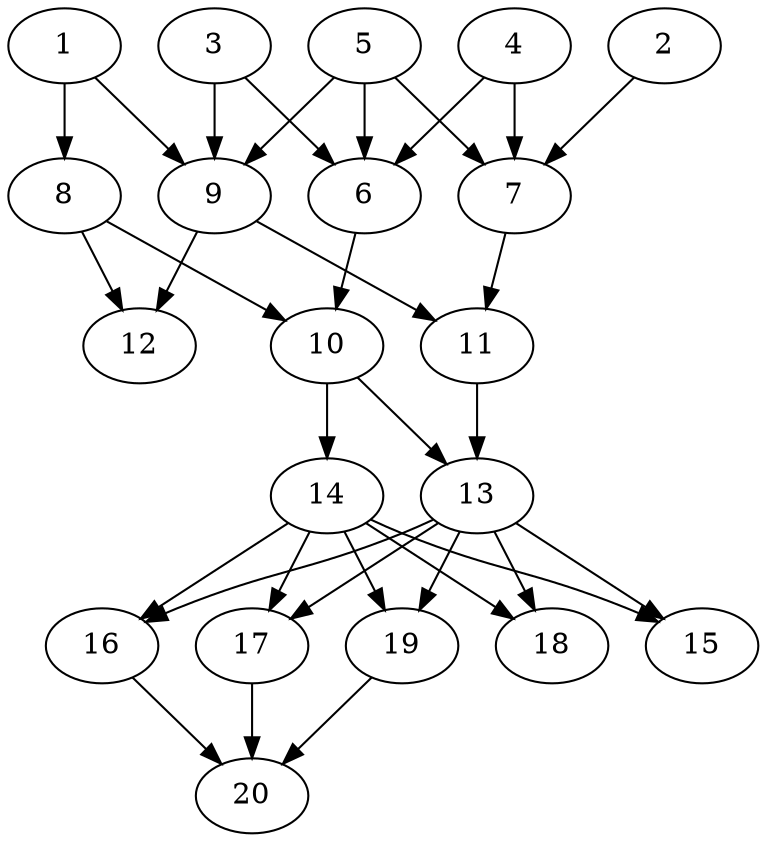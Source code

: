 // DAG automatically generated by daggen at Tue Jul 23 14:31:37 2019
// ./daggen --dot -n 20 --ccr 0.5 --fat 0.5 --regular 0.5 --density 0.8 --mindata 5242880 --maxdata 52428800 
digraph G {
  1 [size="62234624", alpha="0.19", expect_size="31117312"] 
  1 -> 8 [size ="31117312"]
  1 -> 9 [size ="31117312"]
  2 [size="98916352", alpha="0.19", expect_size="49458176"] 
  2 -> 7 [size ="49458176"]
  3 [size="11685888", alpha="0.05", expect_size="5842944"] 
  3 -> 6 [size ="5842944"]
  3 -> 9 [size ="5842944"]
  4 [size="100009984", alpha="0.11", expect_size="50004992"] 
  4 -> 6 [size ="50004992"]
  4 -> 7 [size ="50004992"]
  5 [size="21768192", alpha="0.01", expect_size="10884096"] 
  5 -> 6 [size ="10884096"]
  5 -> 7 [size ="10884096"]
  5 -> 9 [size ="10884096"]
  6 [size="26114048", alpha="0.15", expect_size="13057024"] 
  6 -> 10 [size ="13057024"]
  7 [size="14469120", alpha="0.11", expect_size="7234560"] 
  7 -> 11 [size ="7234560"]
  8 [size="25804800", alpha="0.01", expect_size="12902400"] 
  8 -> 10 [size ="12902400"]
  8 -> 12 [size ="12902400"]
  9 [size="23300096", alpha="0.13", expect_size="11650048"] 
  9 -> 11 [size ="11650048"]
  9 -> 12 [size ="11650048"]
  10 [size="50620416", alpha="0.12", expect_size="25310208"] 
  10 -> 13 [size ="25310208"]
  10 -> 14 [size ="25310208"]
  11 [size="66271232", alpha="0.00", expect_size="33135616"] 
  11 -> 13 [size ="33135616"]
  12 [size="63324160", alpha="0.04", expect_size="31662080"] 
  13 [size="58779648", alpha="0.10", expect_size="29389824"] 
  13 -> 15 [size ="29389824"]
  13 -> 16 [size ="29389824"]
  13 -> 17 [size ="29389824"]
  13 -> 18 [size ="29389824"]
  13 -> 19 [size ="29389824"]
  14 [size="82391040", alpha="0.17", expect_size="41195520"] 
  14 -> 15 [size ="41195520"]
  14 -> 16 [size ="41195520"]
  14 -> 17 [size ="41195520"]
  14 -> 18 [size ="41195520"]
  14 -> 19 [size ="41195520"]
  15 [size="39266304", alpha="0.14", expect_size="19633152"] 
  16 [size="42373120", alpha="0.04", expect_size="21186560"] 
  16 -> 20 [size ="21186560"]
  17 [size="16783360", alpha="0.03", expect_size="8391680"] 
  17 -> 20 [size ="8391680"]
  18 [size="68845568", alpha="0.12", expect_size="34422784"] 
  19 [size="74444800", alpha="0.18", expect_size="37222400"] 
  19 -> 20 [size ="37222400"]
  20 [size="40804352", alpha="0.09", expect_size="20402176"] 
}

